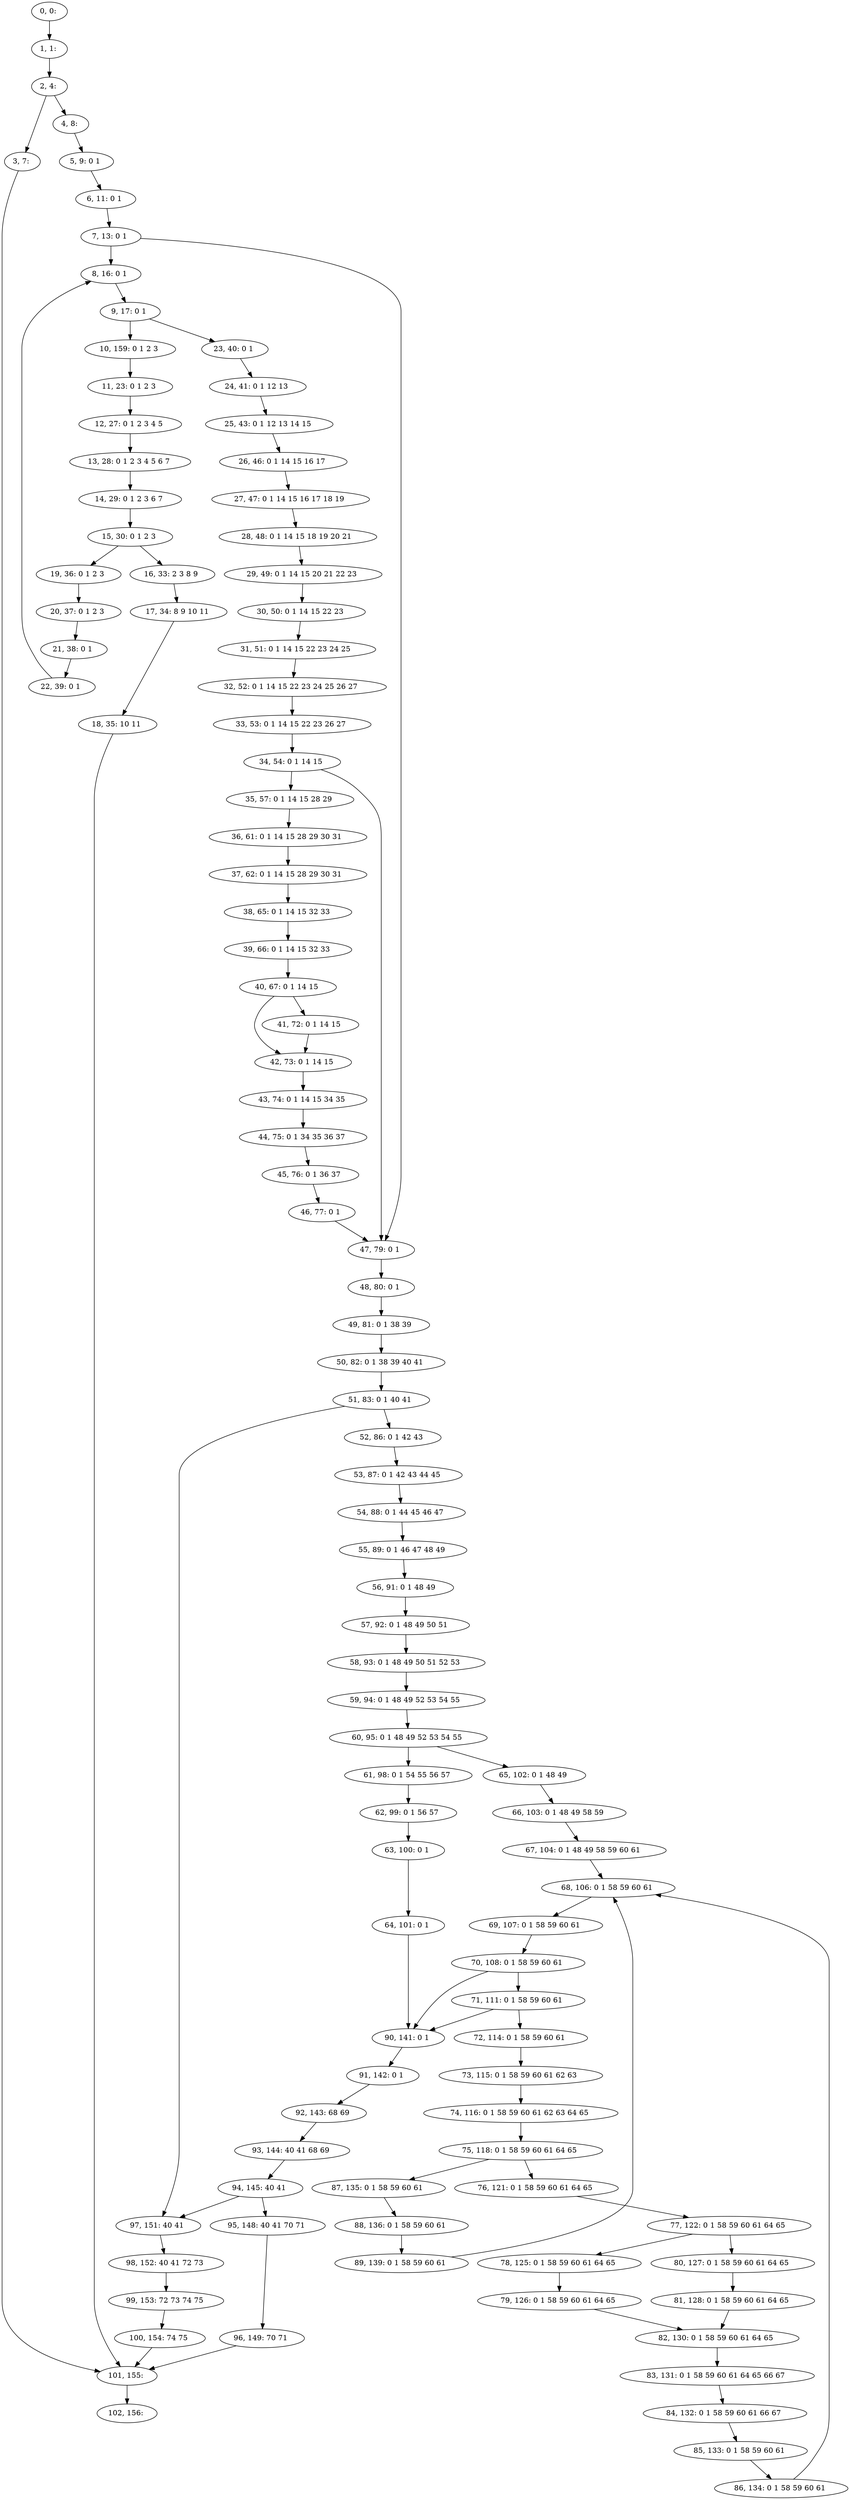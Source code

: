 digraph G {
0[label="0, 0: "];
1[label="1, 1: "];
2[label="2, 4: "];
3[label="3, 7: "];
4[label="4, 8: "];
5[label="5, 9: 0 1 "];
6[label="6, 11: 0 1 "];
7[label="7, 13: 0 1 "];
8[label="8, 16: 0 1 "];
9[label="9, 17: 0 1 "];
10[label="10, 159: 0 1 2 3 "];
11[label="11, 23: 0 1 2 3 "];
12[label="12, 27: 0 1 2 3 4 5 "];
13[label="13, 28: 0 1 2 3 4 5 6 7 "];
14[label="14, 29: 0 1 2 3 6 7 "];
15[label="15, 30: 0 1 2 3 "];
16[label="16, 33: 2 3 8 9 "];
17[label="17, 34: 8 9 10 11 "];
18[label="18, 35: 10 11 "];
19[label="19, 36: 0 1 2 3 "];
20[label="20, 37: 0 1 2 3 "];
21[label="21, 38: 0 1 "];
22[label="22, 39: 0 1 "];
23[label="23, 40: 0 1 "];
24[label="24, 41: 0 1 12 13 "];
25[label="25, 43: 0 1 12 13 14 15 "];
26[label="26, 46: 0 1 14 15 16 17 "];
27[label="27, 47: 0 1 14 15 16 17 18 19 "];
28[label="28, 48: 0 1 14 15 18 19 20 21 "];
29[label="29, 49: 0 1 14 15 20 21 22 23 "];
30[label="30, 50: 0 1 14 15 22 23 "];
31[label="31, 51: 0 1 14 15 22 23 24 25 "];
32[label="32, 52: 0 1 14 15 22 23 24 25 26 27 "];
33[label="33, 53: 0 1 14 15 22 23 26 27 "];
34[label="34, 54: 0 1 14 15 "];
35[label="35, 57: 0 1 14 15 28 29 "];
36[label="36, 61: 0 1 14 15 28 29 30 31 "];
37[label="37, 62: 0 1 14 15 28 29 30 31 "];
38[label="38, 65: 0 1 14 15 32 33 "];
39[label="39, 66: 0 1 14 15 32 33 "];
40[label="40, 67: 0 1 14 15 "];
41[label="41, 72: 0 1 14 15 "];
42[label="42, 73: 0 1 14 15 "];
43[label="43, 74: 0 1 14 15 34 35 "];
44[label="44, 75: 0 1 34 35 36 37 "];
45[label="45, 76: 0 1 36 37 "];
46[label="46, 77: 0 1 "];
47[label="47, 79: 0 1 "];
48[label="48, 80: 0 1 "];
49[label="49, 81: 0 1 38 39 "];
50[label="50, 82: 0 1 38 39 40 41 "];
51[label="51, 83: 0 1 40 41 "];
52[label="52, 86: 0 1 42 43 "];
53[label="53, 87: 0 1 42 43 44 45 "];
54[label="54, 88: 0 1 44 45 46 47 "];
55[label="55, 89: 0 1 46 47 48 49 "];
56[label="56, 91: 0 1 48 49 "];
57[label="57, 92: 0 1 48 49 50 51 "];
58[label="58, 93: 0 1 48 49 50 51 52 53 "];
59[label="59, 94: 0 1 48 49 52 53 54 55 "];
60[label="60, 95: 0 1 48 49 52 53 54 55 "];
61[label="61, 98: 0 1 54 55 56 57 "];
62[label="62, 99: 0 1 56 57 "];
63[label="63, 100: 0 1 "];
64[label="64, 101: 0 1 "];
65[label="65, 102: 0 1 48 49 "];
66[label="66, 103: 0 1 48 49 58 59 "];
67[label="67, 104: 0 1 48 49 58 59 60 61 "];
68[label="68, 106: 0 1 58 59 60 61 "];
69[label="69, 107: 0 1 58 59 60 61 "];
70[label="70, 108: 0 1 58 59 60 61 "];
71[label="71, 111: 0 1 58 59 60 61 "];
72[label="72, 114: 0 1 58 59 60 61 "];
73[label="73, 115: 0 1 58 59 60 61 62 63 "];
74[label="74, 116: 0 1 58 59 60 61 62 63 64 65 "];
75[label="75, 118: 0 1 58 59 60 61 64 65 "];
76[label="76, 121: 0 1 58 59 60 61 64 65 "];
77[label="77, 122: 0 1 58 59 60 61 64 65 "];
78[label="78, 125: 0 1 58 59 60 61 64 65 "];
79[label="79, 126: 0 1 58 59 60 61 64 65 "];
80[label="80, 127: 0 1 58 59 60 61 64 65 "];
81[label="81, 128: 0 1 58 59 60 61 64 65 "];
82[label="82, 130: 0 1 58 59 60 61 64 65 "];
83[label="83, 131: 0 1 58 59 60 61 64 65 66 67 "];
84[label="84, 132: 0 1 58 59 60 61 66 67 "];
85[label="85, 133: 0 1 58 59 60 61 "];
86[label="86, 134: 0 1 58 59 60 61 "];
87[label="87, 135: 0 1 58 59 60 61 "];
88[label="88, 136: 0 1 58 59 60 61 "];
89[label="89, 139: 0 1 58 59 60 61 "];
90[label="90, 141: 0 1 "];
91[label="91, 142: 0 1 "];
92[label="92, 143: 68 69 "];
93[label="93, 144: 40 41 68 69 "];
94[label="94, 145: 40 41 "];
95[label="95, 148: 40 41 70 71 "];
96[label="96, 149: 70 71 "];
97[label="97, 151: 40 41 "];
98[label="98, 152: 40 41 72 73 "];
99[label="99, 153: 72 73 74 75 "];
100[label="100, 154: 74 75 "];
101[label="101, 155: "];
102[label="102, 156: "];
0->1 ;
1->2 ;
2->3 ;
2->4 ;
3->101 ;
4->5 ;
5->6 ;
6->7 ;
7->8 ;
7->47 ;
8->9 ;
9->10 ;
9->23 ;
10->11 ;
11->12 ;
12->13 ;
13->14 ;
14->15 ;
15->16 ;
15->19 ;
16->17 ;
17->18 ;
18->101 ;
19->20 ;
20->21 ;
21->22 ;
22->8 ;
23->24 ;
24->25 ;
25->26 ;
26->27 ;
27->28 ;
28->29 ;
29->30 ;
30->31 ;
31->32 ;
32->33 ;
33->34 ;
34->35 ;
34->47 ;
35->36 ;
36->37 ;
37->38 ;
38->39 ;
39->40 ;
40->41 ;
40->42 ;
41->42 ;
42->43 ;
43->44 ;
44->45 ;
45->46 ;
46->47 ;
47->48 ;
48->49 ;
49->50 ;
50->51 ;
51->52 ;
51->97 ;
52->53 ;
53->54 ;
54->55 ;
55->56 ;
56->57 ;
57->58 ;
58->59 ;
59->60 ;
60->61 ;
60->65 ;
61->62 ;
62->63 ;
63->64 ;
64->90 ;
65->66 ;
66->67 ;
67->68 ;
68->69 ;
69->70 ;
70->71 ;
70->90 ;
71->72 ;
71->90 ;
72->73 ;
73->74 ;
74->75 ;
75->76 ;
75->87 ;
76->77 ;
77->78 ;
77->80 ;
78->79 ;
79->82 ;
80->81 ;
81->82 ;
82->83 ;
83->84 ;
84->85 ;
85->86 ;
86->68 ;
87->88 ;
88->89 ;
89->68 ;
90->91 ;
91->92 ;
92->93 ;
93->94 ;
94->95 ;
94->97 ;
95->96 ;
96->101 ;
97->98 ;
98->99 ;
99->100 ;
100->101 ;
101->102 ;
}
